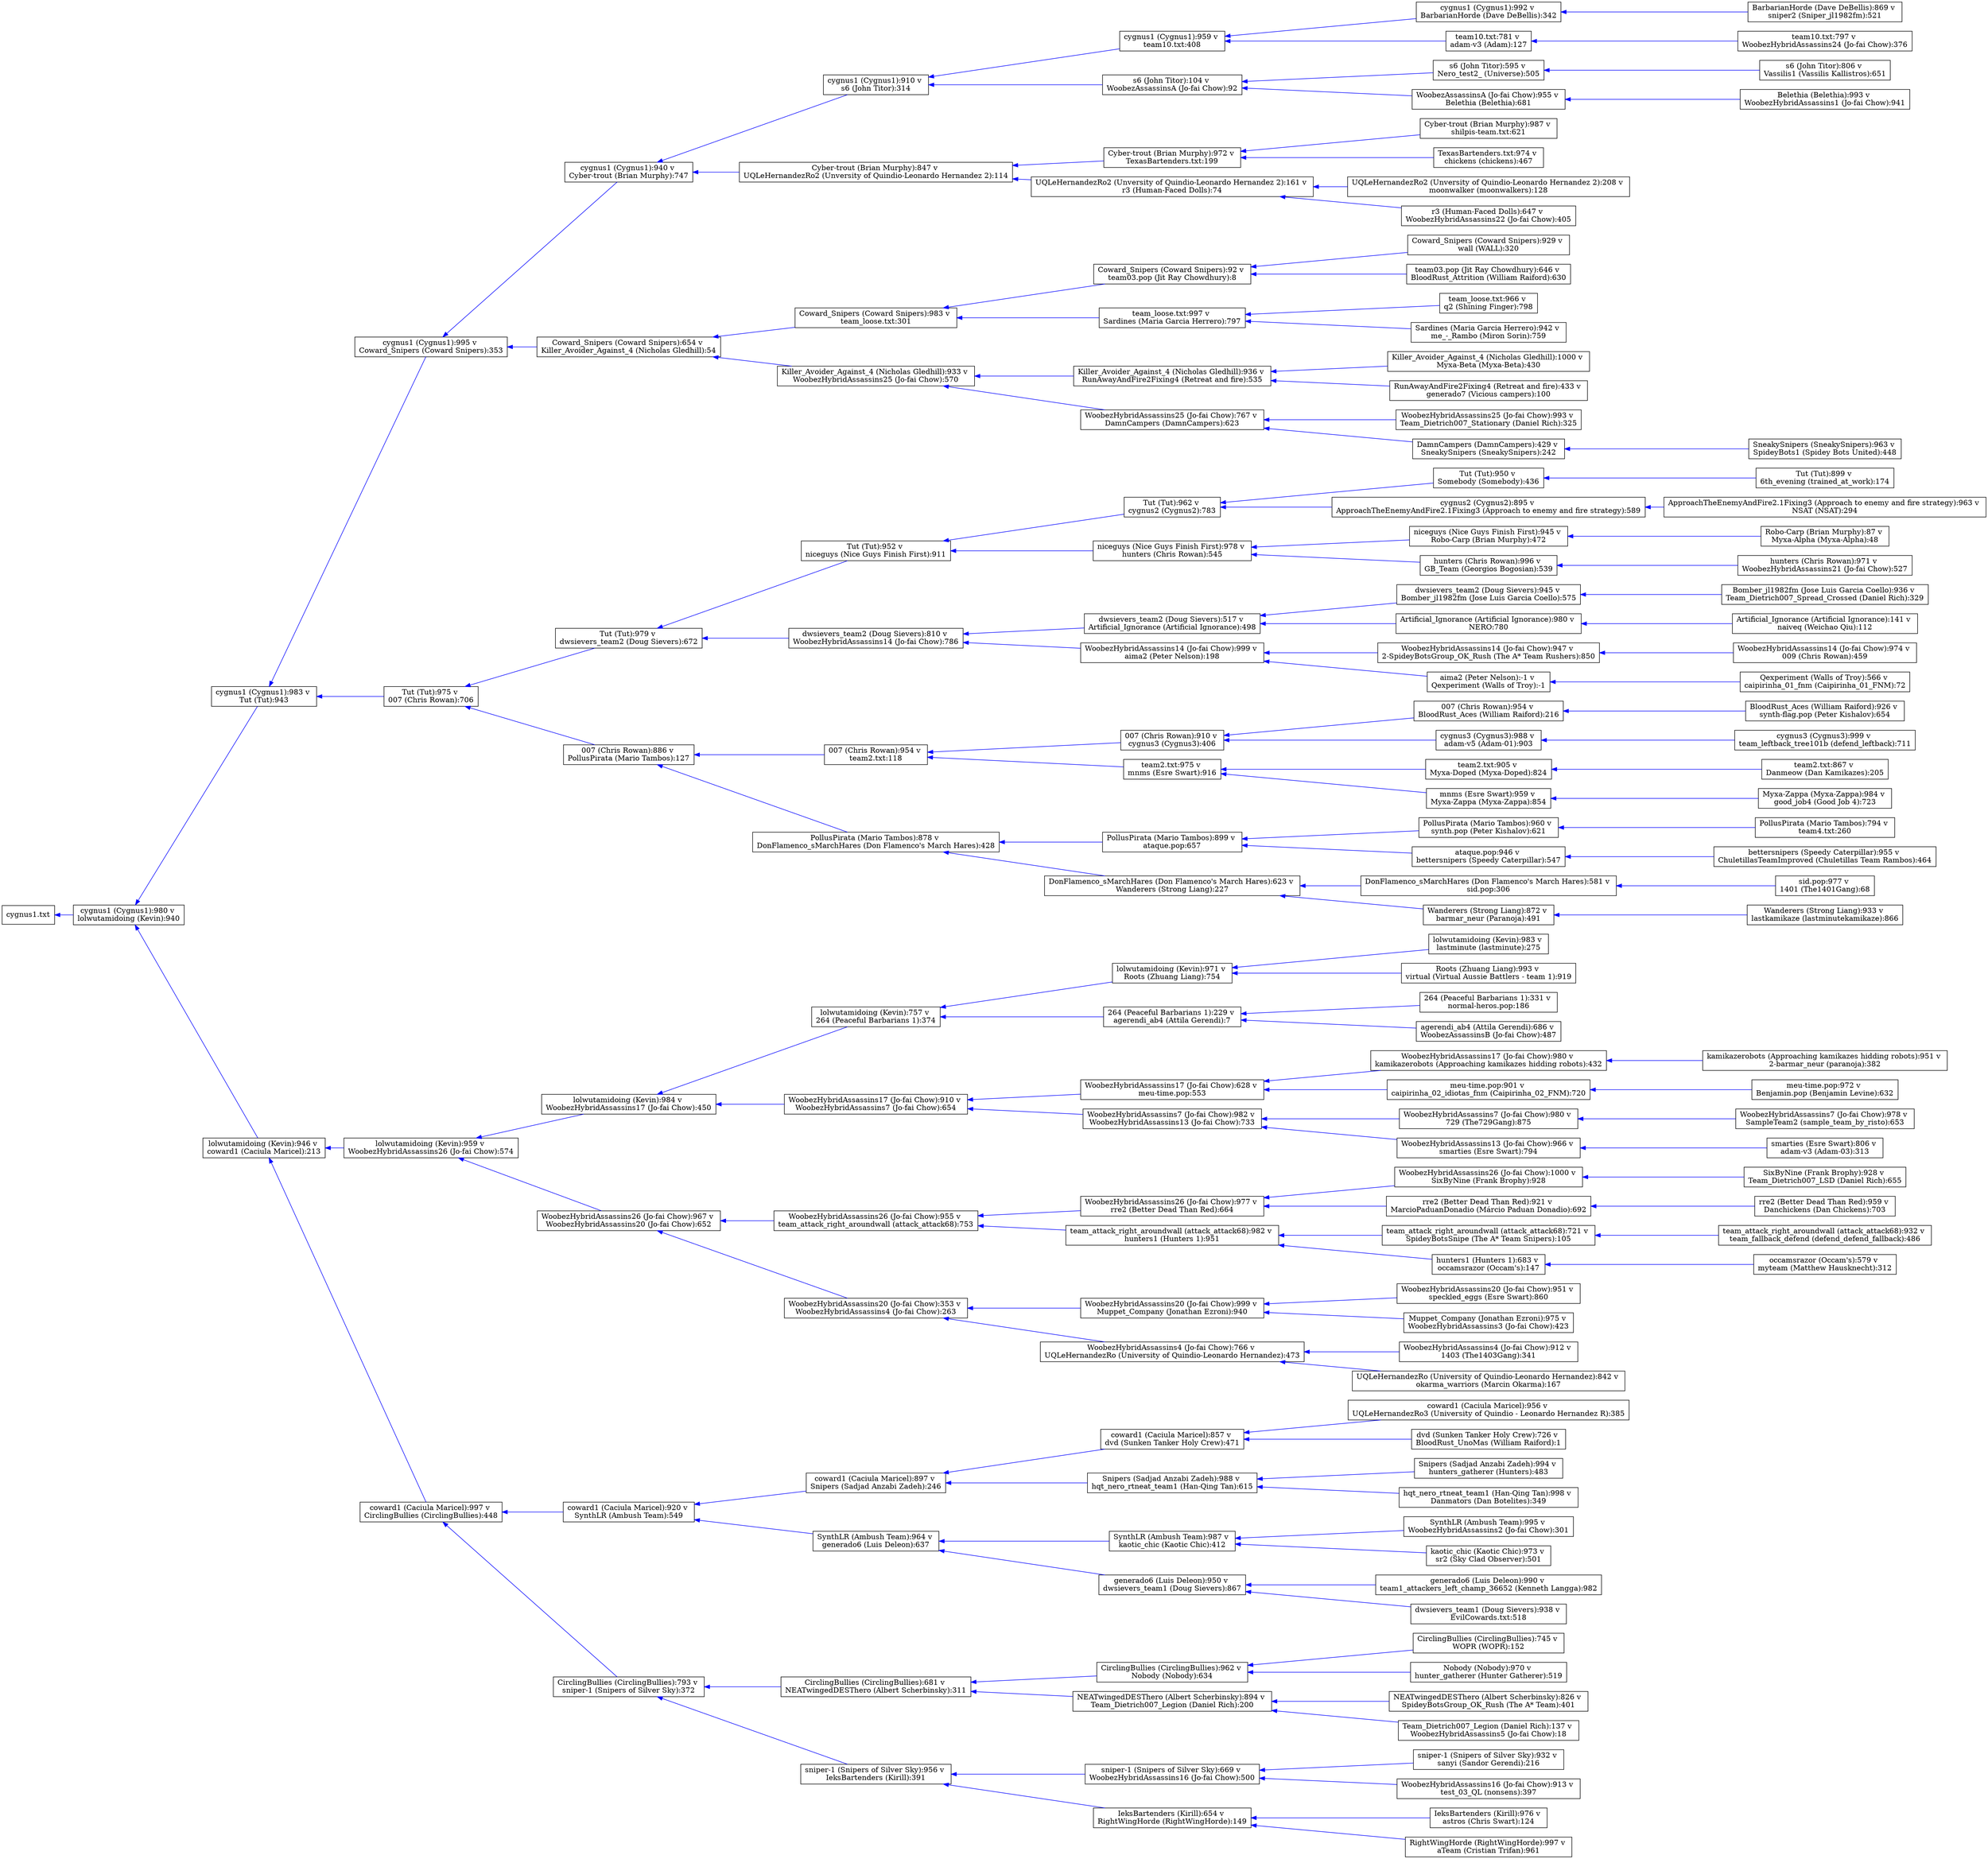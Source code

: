digraph opennero_tourney_2011_winners {
  rankdir=RL;
node [ shape = box, label = "cygnus1 (Cygnus1):980 v \nlolwutamidoing (Kevin):940" ] 0;
node [ shape = box, label = "cygnus1.txt" ] 1;
0->1 [color=blue];
node [ shape = box, label = "cygnus1 (Cygnus1):983 v \nTut (Tut):943" ] 2;
2->0 [color=blue];
node [ shape = box, label = "cygnus1 (Cygnus1):995 v \nCoward_Snipers (Coward Snipers):353" ] 3;
3->2 [color=blue];
node [ shape = box, label = "cygnus1 (Cygnus1):940 v \nCyber-trout (Brian Murphy):747" ] 4;
4->3 [color=blue];
node [ shape = box, label = "cygnus1 (Cygnus1):910 v \ns6 (John Titor):314" ] 5;
5->4 [color=blue];
node [ shape = box, label = "cygnus1 (Cygnus1):959 v \nteam10.txt:408" ] 6;
6->5 [color=blue];
node [ shape = box, label = "cygnus1 (Cygnus1):992 v \nBarbarianHorde (Dave DeBellis):342" ] 7;
7->6 [color=blue];
node [ shape = box, label = "BarbarianHorde (Dave DeBellis):869 v \nsniper2 (Sniper_jl1982fm):521" ] 8;
8->7 [color=blue];
node [ shape = box, label = "team10.txt:781 v \nadam-v3 (Adam):127" ] 9;
9->6 [color=blue];
node [ shape = box, label = "team10.txt:797 v \nWoobezHybridAssassins24 (Jo-fai Chow):376" ] 10;
10->9 [color=blue];
node [ shape = box, label = "s6 (John Titor):104 v \nWoobezAssassinsA (Jo-fai Chow):92" ] 11;
11->5 [color=blue];
node [ shape = box, label = "s6 (John Titor):595 v \nNero_test2_ (Universe):505" ] 12;
12->11 [color=blue];
node [ shape = box, label = "s6 (John Titor):806 v \nVassilis1 (Vassilis Kallistros):651" ] 13;
13->12 [color=blue];
node [ shape = box, label = "WoobezAssassinsA (Jo-fai Chow):955 v \nBelethia (Belethia):681" ] 14;
14->11 [color=blue];
node [ shape = box, label = "Belethia (Belethia):993 v \nWoobezHybridAssassins1 (Jo-fai Chow):941" ] 15;
15->14 [color=blue];
node [ shape = box, label = "Cyber-trout (Brian Murphy):847 v \nUQLeHernandezRo2 (Unversity of Quindio-Leonardo Hernandez 2):114" ] 16;
16->4 [color=blue];
node [ shape = box, label = "Cyber-trout (Brian Murphy):972 v \nTexasBartenders.txt:199" ] 17;
17->16 [color=blue];
node [ shape = box, label = "Cyber-trout (Brian Murphy):987 v \nshilpis-team.txt:621" ] 18;
18->17 [color=blue];
node [ shape = box, label = "TexasBartenders.txt:974 v \nchickens (chickens):467" ] 19;
19->17 [color=blue];
node [ shape = box, label = "UQLeHernandezRo2 (Unversity of Quindio-Leonardo Hernandez 2):161 v \nr3 (Human-Faced Dolls):74" ] 20;
20->16 [color=blue];
node [ shape = box, label = "UQLeHernandezRo2 (Unversity of Quindio-Leonardo Hernandez 2):208 v \nmoonwalker (moonwalkers):128" ] 21;
21->20 [color=blue];
node [ shape = box, label = "r3 (Human-Faced Dolls):647 v \nWoobezHybridAssassins22 (Jo-fai Chow):405" ] 22;
22->20 [color=blue];
node [ shape = box, label = "Coward_Snipers (Coward Snipers):654 v \nKiller_Avoider_Against_4 (Nicholas Gledhill):54" ] 23;
23->3 [color=blue];
node [ shape = box, label = "Coward_Snipers (Coward Snipers):983 v \nteam_loose.txt:301" ] 24;
24->23 [color=blue];
node [ shape = box, label = "Coward_Snipers (Coward Snipers):92 v \nteam03.pop (Jit Ray Chowdhury):8" ] 25;
25->24 [color=blue];
node [ shape = box, label = "Coward_Snipers (Coward Snipers):929 v \nwall (WALL):320" ] 26;
26->25 [color=blue];
node [ shape = box, label = "team03.pop (Jit Ray Chowdhury):646 v \nBloodRust_Attrition (William Raiford):630" ] 27;
27->25 [color=blue];
node [ shape = box, label = "team_loose.txt:997 v \nSardines (Maria Garcia Herrero):797" ] 28;
28->24 [color=blue];
node [ shape = box, label = "team_loose.txt:966 v \nq2 (Shining Finger):798" ] 29;
29->28 [color=blue];
node [ shape = box, label = "Sardines (Maria Garcia Herrero):942 v \nme_-_Rambo (Miron Sorin):759" ] 30;
30->28 [color=blue];
node [ shape = box, label = "Killer_Avoider_Against_4 (Nicholas Gledhill):933 v \nWoobezHybridAssassins25 (Jo-fai Chow):570" ] 31;
31->23 [color=blue];
node [ shape = box, label = "Killer_Avoider_Against_4 (Nicholas Gledhill):936 v \nRunAwayAndFire2Fixing4 (Retreat and fire):535" ] 32;
32->31 [color=blue];
node [ shape = box, label = "Killer_Avoider_Against_4 (Nicholas Gledhill):1000 v \nMyxa-Beta (Myxa-Beta):430" ] 33;
33->32 [color=blue];
node [ shape = box, label = "RunAwayAndFire2Fixing4 (Retreat and fire):433 v \ngenerado7 (Vicious campers):100" ] 34;
34->32 [color=blue];
node [ shape = box, label = "WoobezHybridAssassins25 (Jo-fai Chow):767 v \nDamnCampers (DamnCampers):623" ] 35;
35->31 [color=blue];
node [ shape = box, label = "WoobezHybridAssassins25 (Jo-fai Chow):993 v \nTeam_Dietrich007_Stationary (Daniel Rich):325" ] 36;
36->35 [color=blue];
node [ shape = box, label = "DamnCampers (DamnCampers):429 v \nSneakySnipers (SneakySnipers):242" ] 37;
37->35 [color=blue];
node [ shape = box, label = "SneakySnipers (SneakySnipers):963 v \nSpideyBots1 (Spidey Bots United):448" ] 38;
38->37 [color=blue];
node [ shape = box, label = "Tut (Tut):975 v \n007 (Chris Rowan):706" ] 39;
39->2 [color=blue];
node [ shape = box, label = "Tut (Tut):979 v \ndwsievers_team2 (Doug Sievers):672" ] 40;
40->39 [color=blue];
node [ shape = box, label = "Tut (Tut):952 v \nniceguys (Nice Guys Finish First):911" ] 41;
41->40 [color=blue];
node [ shape = box, label = "Tut (Tut):962 v \ncygnus2 (Cygnus2):783" ] 42;
42->41 [color=blue];
node [ shape = box, label = "Tut (Tut):950 v \nSomebody (Somebody):436" ] 43;
43->42 [color=blue];
node [ shape = box, label = "Tut (Tut):899 v \n6th_evening (trained_at_work):174" ] 44;
44->43 [color=blue];
node [ shape = box, label = "cygnus2 (Cygnus2):895 v \nApproachTheEnemyAndFire2.1Fixing3 (Approach to enemy and fire strategy):589" ] 45;
45->42 [color=blue];
node [ shape = box, label = "ApproachTheEnemyAndFire2.1Fixing3 (Approach to enemy and fire strategy):963 v \nNSAT (NSAT):294" ] 46;
46->45 [color=blue];
node [ shape = box, label = "niceguys (Nice Guys Finish First):978 v \nhunters (Chris Rowan):545" ] 47;
47->41 [color=blue];
node [ shape = box, label = "niceguys (Nice Guys Finish First):945 v \nRobo-Carp (Brian Murphy):472" ] 48;
48->47 [color=blue];
node [ shape = box, label = "Robo-Carp (Brian Murphy):87 v \nMyxa-Alpha (Myxa-Alpha):48" ] 49;
49->48 [color=blue];
node [ shape = box, label = "hunters (Chris Rowan):996 v \nGB_Team (Georgios Bogosian):539" ] 50;
50->47 [color=blue];
node [ shape = box, label = "hunters (Chris Rowan):971 v \nWoobezHybridAssassins21 (Jo-fai Chow):527" ] 51;
51->50 [color=blue];
node [ shape = box, label = "dwsievers_team2 (Doug Sievers):810 v \nWoobezHybridAssassins14 (Jo-fai Chow):786" ] 52;
52->40 [color=blue];
node [ shape = box, label = "dwsievers_team2 (Doug Sievers):517 v \nArtificial_Ignorance (Artificial Ignorance):498" ] 53;
53->52 [color=blue];
node [ shape = box, label = "dwsievers_team2 (Doug Sievers):945 v \nBomber_jl1982fm (Jose Luis Garcia Coello):575" ] 54;
54->53 [color=blue];
node [ shape = box, label = "Bomber_jl1982fm (Jose Luis Garcia Coello):936 v \nTeam_Dietrich007_Spread_Crossed (Daniel Rich):329" ] 55;
55->54 [color=blue];
node [ shape = box, label = "Artificial_Ignorance (Artificial Ignorance):980 v \nNERO:780" ] 56;
56->53 [color=blue];
node [ shape = box, label = "Artificial_Ignorance (Artificial Ignorance):141 v \nnaiveq (Weichao Qiu):112" ] 57;
57->56 [color=blue];
node [ shape = box, label = "WoobezHybridAssassins14 (Jo-fai Chow):999 v \naima2 (Peter Nelson):198" ] 58;
58->52 [color=blue];
node [ shape = box, label = "WoobezHybridAssassins14 (Jo-fai Chow):947 v \n2-SpideyBotsGroup_OK_Rush (The A* Team Rushers):850" ] 59;
59->58 [color=blue];
node [ shape = box, label = "WoobezHybridAssassins14 (Jo-fai Chow):974 v \n009 (Chris Rowan):459" ] 60;
60->59 [color=blue];
node [ shape = box, label = "aima2 (Peter Nelson):-1 v \nQexperiment (Walls of Troy):-1" ] 61;
61->58 [color=blue];
node [ shape = box, label = "Qexperiment (Walls of Troy):566 v \ncaipirinha_01_fnm (Caipirinha_01_FNM):72" ] 62;
62->61 [color=blue];
node [ shape = box, label = "007 (Chris Rowan):886 v \nPollusPirata (Mario Tambos):127" ] 63;
63->39 [color=blue];
node [ shape = box, label = "007 (Chris Rowan):954 v \nteam2.txt:118" ] 64;
64->63 [color=blue];
node [ shape = box, label = "007 (Chris Rowan):910 v \ncygnus3 (Cygnus3):406" ] 65;
65->64 [color=blue];
node [ shape = box, label = "007 (Chris Rowan):954 v \nBloodRust_Aces (William Raiford):216" ] 66;
66->65 [color=blue];
node [ shape = box, label = "BloodRust_Aces (William Raiford):926 v \nsynth-flag.pop (Peter Kishalov):654" ] 67;
67->66 [color=blue];
node [ shape = box, label = "cygnus3 (Cygnus3):988 v \nadam-v5 (Adam-01):903" ] 68;
68->65 [color=blue];
node [ shape = box, label = "cygnus3 (Cygnus3):999 v \nteam_leftback_tree101b (defend_leftback):711" ] 69;
69->68 [color=blue];
node [ shape = box, label = "team2.txt:975 v \nmnms (Esre Swart):916" ] 70;
70->64 [color=blue];
node [ shape = box, label = "team2.txt:905 v \nMyxa-Doped (Myxa-Doped):824" ] 71;
71->70 [color=blue];
node [ shape = box, label = "team2.txt:867 v \nDanmeow (Dan Kamikazes):205" ] 72;
72->71 [color=blue];
node [ shape = box, label = "mnms (Esre Swart):959 v \nMyxa-Zappa (Myxa-Zappa):854" ] 73;
73->70 [color=blue];
node [ shape = box, label = "Myxa-Zappa (Myxa-Zappa):984 v \ngood_job4 (Good Job 4):723" ] 74;
74->73 [color=blue];
node [ shape = box, label = "PollusPirata (Mario Tambos):878 v \nDonFlamenco_sMarchHares (Don Flamenco's March Hares):428" ] 75;
75->63 [color=blue];
node [ shape = box, label = "PollusPirata (Mario Tambos):899 v \nataque.pop:657" ] 76;
76->75 [color=blue];
node [ shape = box, label = "PollusPirata (Mario Tambos):960 v \nsynth.pop (Peter Kishalov):621" ] 77;
77->76 [color=blue];
node [ shape = box, label = "PollusPirata (Mario Tambos):794 v \nteam4.txt:260" ] 78;
78->77 [color=blue];
node [ shape = box, label = "ataque.pop:946 v \nbettersnipers (Speedy Caterpillar):547" ] 79;
79->76 [color=blue];
node [ shape = box, label = "bettersnipers (Speedy Caterpillar):955 v \nChuletillasTeamImproved (Chuletillas Team Rambos):464" ] 80;
80->79 [color=blue];
node [ shape = box, label = "DonFlamenco_sMarchHares (Don Flamenco's March Hares):623 v \nWanderers (Strong Liang):227" ] 81;
81->75 [color=blue];
node [ shape = box, label = "DonFlamenco_sMarchHares (Don Flamenco's March Hares):581 v \nsid.pop:306" ] 82;
82->81 [color=blue];
node [ shape = box, label = "sid.pop:977 v \n1401 (The1401Gang):68" ] 83;
83->82 [color=blue];
node [ shape = box, label = "Wanderers (Strong Liang):872 v \nbarmar_neur (Paranoja):491" ] 84;
84->81 [color=blue];
node [ shape = box, label = "Wanderers (Strong Liang):933 v \nlastkamikaze (lastminutekamikaze):866" ] 85;
85->84 [color=blue];
node [ shape = box, label = "lolwutamidoing (Kevin):946 v \ncoward1 (Caciula Maricel):213" ] 86;
86->0 [color=blue];
node [ shape = box, label = "lolwutamidoing (Kevin):959 v \nWoobezHybridAssassins26 (Jo-fai Chow):574" ] 87;
87->86 [color=blue];
node [ shape = box, label = "lolwutamidoing (Kevin):984 v \nWoobezHybridAssassins17 (Jo-fai Chow):450" ] 88;
88->87 [color=blue];
node [ shape = box, label = "lolwutamidoing (Kevin):757 v \n264 (Peaceful Barbarians 1):374" ] 89;
89->88 [color=blue];
node [ shape = box, label = "lolwutamidoing (Kevin):971 v \nRoots (Zhuang Liang):754" ] 90;
90->89 [color=blue];
node [ shape = box, label = "lolwutamidoing (Kevin):983 v \nlastminute (lastminute):275" ] 91;
91->90 [color=blue];
node [ shape = box, label = "Roots (Zhuang Liang):993 v \nvirtual (Virtual Aussie Battlers - team 1):919" ] 92;
92->90 [color=blue];
node [ shape = box, label = "264 (Peaceful Barbarians 1):229 v \nagerendi_ab4 (Attila Gerendi):7" ] 93;
93->89 [color=blue];
node [ shape = box, label = "264 (Peaceful Barbarians 1):331 v \nnormal-heros.pop:186" ] 94;
94->93 [color=blue];
node [ shape = box, label = "agerendi_ab4 (Attila Gerendi):686 v \nWoobezAssassinsB (Jo-fai Chow):487" ] 95;
95->93 [color=blue];
node [ shape = box, label = "WoobezHybridAssassins17 (Jo-fai Chow):910 v \nWoobezHybridAssassins7 (Jo-fai Chow):654" ] 96;
96->88 [color=blue];
node [ shape = box, label = "WoobezHybridAssassins17 (Jo-fai Chow):628 v \nmeu-time.pop:553" ] 97;
97->96 [color=blue];
node [ shape = box, label = "WoobezHybridAssassins17 (Jo-fai Chow):980 v \nkamikazerobots (Approaching kamikazes hidding robots):432" ] 98;
98->97 [color=blue];
node [ shape = box, label = "kamikazerobots (Approaching kamikazes hidding robots):951 v \n2-barmar_neur (paranoja):382" ] 99;
99->98 [color=blue];
node [ shape = box, label = "meu-time.pop:901 v \ncaipirinha_02_idiotas_fnm (Caipirinha_02_FNM):720" ] 100;
100->97 [color=blue];
node [ shape = box, label = "meu-time.pop:972 v \nBenjamin.pop (Benjamin Levine):632" ] 101;
101->100 [color=blue];
node [ shape = box, label = "WoobezHybridAssassins7 (Jo-fai Chow):982 v \nWoobezHybridAssassins13 (Jo-fai Chow):733" ] 102;
102->96 [color=blue];
node [ shape = box, label = "WoobezHybridAssassins7 (Jo-fai Chow):980 v \n729 (The729Gang):875" ] 103;
103->102 [color=blue];
node [ shape = box, label = "WoobezHybridAssassins7 (Jo-fai Chow):978 v \nSampleTeam2 (sample_team_by_risto):653" ] 104;
104->103 [color=blue];
node [ shape = box, label = "WoobezHybridAssassins13 (Jo-fai Chow):966 v \nsmarties (Esre Swart):794" ] 105;
105->102 [color=blue];
node [ shape = box, label = "smarties (Esre Swart):806 v \nadam-v3 (Adam-03):313" ] 106;
106->105 [color=blue];
node [ shape = box, label = "WoobezHybridAssassins26 (Jo-fai Chow):967 v \nWoobezHybridAssassins20 (Jo-fai Chow):652" ] 107;
107->87 [color=blue];
node [ shape = box, label = "WoobezHybridAssassins26 (Jo-fai Chow):955 v \nteam_attack_right_aroundwall (attack_attack68):753" ] 108;
108->107 [color=blue];
node [ shape = box, label = "WoobezHybridAssassins26 (Jo-fai Chow):977 v \nrre2 (Better Dead Than Red):664" ] 109;
109->108 [color=blue];
node [ shape = box, label = "WoobezHybridAssassins26 (Jo-fai Chow):1000 v \nSixByNine (Frank Brophy):928" ] 110;
110->109 [color=blue];
node [ shape = box, label = "SixByNine (Frank Brophy):928 v \nTeam_Dietrich007_LSD (Daniel Rich):655" ] 111;
111->110 [color=blue];
node [ shape = box, label = "rre2 (Better Dead Than Red):921 v \nMarcioPaduanDonadio (Márcio Paduan Donadio):692" ] 112;
112->109 [color=blue];
node [ shape = box, label = "rre2 (Better Dead Than Red):959 v \nDanchickens (Dan Chickens):703" ] 113;
113->112 [color=blue];
node [ shape = box, label = "team_attack_right_aroundwall (attack_attack68):982 v \nhunters1 (Hunters 1):951" ] 114;
114->108 [color=blue];
node [ shape = box, label = "team_attack_right_aroundwall (attack_attack68):721 v \nSpideyBotsSnipe (The A* Team Snipers):105" ] 115;
115->114 [color=blue];
node [ shape = box, label = "team_attack_right_aroundwall (attack_attack68):932 v \nteam_fallback_defend (defend_defend_fallback):486" ] 116;
116->115 [color=blue];
node [ shape = box, label = "hunters1 (Hunters 1):683 v \noccamsrazor (Occam's):147" ] 117;
117->114 [color=blue];
node [ shape = box, label = "occamsrazor (Occam's):579 v \nmyteam (Matthew Hausknecht):312" ] 118;
118->117 [color=blue];
node [ shape = box, label = "WoobezHybridAssassins20 (Jo-fai Chow):353 v \nWoobezHybridAssassins4 (Jo-fai Chow):263" ] 119;
119->107 [color=blue];
node [ shape = box, label = "WoobezHybridAssassins20 (Jo-fai Chow):999 v \nMuppet_Company (Jonathan Ezroni):940" ] 120;
120->119 [color=blue];
node [ shape = box, label = "WoobezHybridAssassins20 (Jo-fai Chow):951 v \nspeckled_eggs (Esre Swart):860" ] 121;
121->120 [color=blue];
node [ shape = box, label = "Muppet_Company (Jonathan Ezroni):975 v \nWoobezHybridAssassins3 (Jo-fai Chow):423" ] 122;
122->120 [color=blue];
node [ shape = box, label = "WoobezHybridAssassins4 (Jo-fai Chow):766 v \nUQLeHernandezRo (University of Quindio-Leonardo Hernandez):473" ] 123;
123->119 [color=blue];
node [ shape = box, label = "WoobezHybridAssassins4 (Jo-fai Chow):912 v \n1403 (The1403Gang):341" ] 124;
124->123 [color=blue];
node [ shape = box, label = "UQLeHernandezRo (University of Quindio-Leonardo Hernandez):842 v \nokarma_warriors (Marcin Okarma):167" ] 125;
125->123 [color=blue];
node [ shape = box, label = "coward1 (Caciula Maricel):997 v \nCirclingBullies (CirclingBullies):448" ] 126;
126->86 [color=blue];
node [ shape = box, label = "coward1 (Caciula Maricel):920 v \nSynthLR (Ambush Team):549" ] 127;
127->126 [color=blue];
node [ shape = box, label = "coward1 (Caciula Maricel):897 v \nSnipers (Sadjad Anzabi Zadeh):246" ] 128;
128->127 [color=blue];
node [ shape = box, label = "coward1 (Caciula Maricel):857 v \ndvd (Sunken Tanker Holy Crew):471" ] 129;
129->128 [color=blue];
node [ shape = box, label = "coward1 (Caciula Maricel):956 v \nUQLeHernandezRo3 (University of Quindio - Leonardo Hernandez R):385" ] 130;
130->129 [color=blue];
node [ shape = box, label = "dvd (Sunken Tanker Holy Crew):726 v \nBloodRust_UnoMas (William Raiford):1" ] 131;
131->129 [color=blue];
node [ shape = box, label = "Snipers (Sadjad Anzabi Zadeh):988 v \nhqt_nero_rtneat_team1 (Han-Qing Tan):615" ] 132;
132->128 [color=blue];
node [ shape = box, label = "Snipers (Sadjad Anzabi Zadeh):994 v \nhunters_gatherer (Hunters):483" ] 133;
133->132 [color=blue];
node [ shape = box, label = "hqt_nero_rtneat_team1 (Han-Qing Tan):998 v \nDanmators (Dan Botelites):349" ] 134;
134->132 [color=blue];
node [ shape = box, label = "SynthLR (Ambush Team):964 v \ngenerado6 (Luis Deleon):637" ] 135;
135->127 [color=blue];
node [ shape = box, label = "SynthLR (Ambush Team):987 v \nkaotic_chic (Kaotic Chic):412" ] 136;
136->135 [color=blue];
node [ shape = box, label = "SynthLR (Ambush Team):995 v \nWoobezHybridAssassins2 (Jo-fai Chow):301" ] 137;
137->136 [color=blue];
node [ shape = box, label = "kaotic_chic (Kaotic Chic):973 v \nsr2 (Sky Clad Observer):501" ] 138;
138->136 [color=blue];
node [ shape = box, label = "generado6 (Luis Deleon):950 v \ndwsievers_team1 (Doug Sievers):867" ] 139;
139->135 [color=blue];
node [ shape = box, label = "generado6 (Luis Deleon):990 v \nteam1_attackers_left_champ_36652 (Kenneth Langga):982" ] 140;
140->139 [color=blue];
node [ shape = box, label = "dwsievers_team1 (Doug Sievers):938 v \nEvilCowards.txt:518" ] 141;
141->139 [color=blue];
node [ shape = box, label = "CirclingBullies (CirclingBullies):793 v \nsniper-1 (Snipers of Silver Sky):372" ] 142;
142->126 [color=blue];
node [ shape = box, label = "CirclingBullies (CirclingBullies):681 v \nNEATwingedDESThero (Albert Scherbinsky):311" ] 143;
143->142 [color=blue];
node [ shape = box, label = "CirclingBullies (CirclingBullies):962 v \nNobody (Nobody):634" ] 144;
144->143 [color=blue];
node [ shape = box, label = "CirclingBullies (CirclingBullies):745 v \nWOPR (WOPR):152" ] 145;
145->144 [color=blue];
node [ shape = box, label = "Nobody (Nobody):970 v \nhunter_gatherer (Hunter Gatherer):519" ] 146;
146->144 [color=blue];
node [ shape = box, label = "NEATwingedDESThero (Albert Scherbinsky):894 v \nTeam_Dietrich007_Legion (Daniel Rich):200" ] 147;
147->143 [color=blue];
node [ shape = box, label = "NEATwingedDESThero (Albert Scherbinsky):826 v \nSpideyBotsGroup_OK_Rush (The A* Team):401" ] 148;
148->147 [color=blue];
node [ shape = box, label = "Team_Dietrich007_Legion (Daniel Rich):137 v \nWoobezHybridAssassins5 (Jo-fai Chow):18" ] 149;
149->147 [color=blue];
node [ shape = box, label = "sniper-1 (Snipers of Silver Sky):956 v \nIeksBartenders (Kirill):391" ] 150;
150->142 [color=blue];
node [ shape = box, label = "sniper-1 (Snipers of Silver Sky):669 v \nWoobezHybridAssassins16 (Jo-fai Chow):500" ] 151;
151->150 [color=blue];
node [ shape = box, label = "sniper-1 (Snipers of Silver Sky):932 v \nsanyi (Sandor Gerendi):216" ] 152;
152->151 [color=blue];
node [ shape = box, label = "WoobezHybridAssassins16 (Jo-fai Chow):913 v \ntest_03_QL (nonsens):397" ] 153;
153->151 [color=blue];
node [ shape = box, label = "IeksBartenders (Kirill):654 v \nRightWingHorde (RightWingHorde):149" ] 154;
154->150 [color=blue];
node [ shape = box, label = "IeksBartenders (Kirill):976 v \nastros (Chris Swart):124" ] 155;
155->154 [color=blue];
node [ shape = box, label = "RightWingHorde (RightWingHorde):997 v \naTeam (Cristian Trifan):961" ] 156;
156->154 [color=blue];
}

